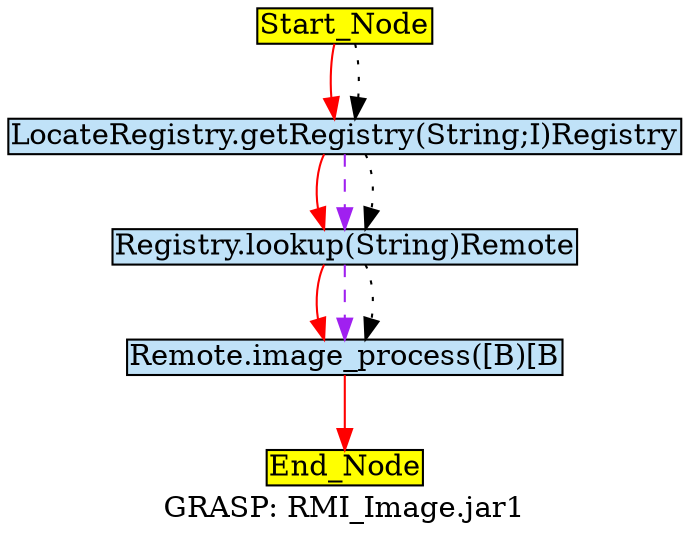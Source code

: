 digraph G {
	graph[label="GRASP: RMI_Image.jar1"];	node[style=filled,fillcolor ="white",shape=box,margin=0.02,width=0,height=0];
	"Start_Node"[fillcolor ="yellow",style="filled" ];
	"LocateRegistry.getRegistry(String;I)Registry"[fillcolor ="#c0e2f8",style="filled" ];
	"End_Node"[fillcolor ="yellow",style="filled" ];
	"Start_Node"[fillcolor ="yellow",style="filled" ];
	"Registry.lookup(String)Remote"[fillcolor ="#c0e2f8",style="filled" ];
	"Remote.image_process([B)[B"[fillcolor ="#c0e2f8",style="filled" ];
	"LocateRegistry.getRegistry(String;I)Registry" -> "Registry.lookup(String)Remote"[color="red",style=solid];
	"LocateRegistry.getRegistry(String;I)Registry" -> "Registry.lookup(String)Remote"[color="purple",style=dashed];
	"LocateRegistry.getRegistry(String;I)Registry" -> "Registry.lookup(String)Remote"[color="black",style=dotted];
	"Start_Node" -> "LocateRegistry.getRegistry(String;I)Registry"[color="red",style=solid];
	"Start_Node" -> "LocateRegistry.getRegistry(String;I)Registry"[color="black",style=dotted];
	"Registry.lookup(String)Remote" -> "Remote.image_process([B)[B"[color="red",style=solid];
	"Registry.lookup(String)Remote" -> "Remote.image_process([B)[B"[color="purple",style=dashed];
	"Registry.lookup(String)Remote" -> "Remote.image_process([B)[B"[color="black",style=dotted];
	"Remote.image_process([B)[B" -> "End_Node"[color="red",style=solid];
}
